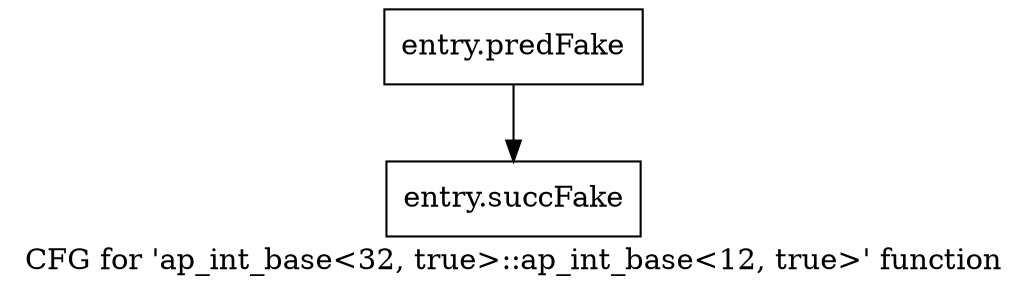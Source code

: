 digraph "CFG for 'ap_int_base\<32, true\>::ap_int_base\<12, true\>' function" {
	label="CFG for 'ap_int_base\<32, true\>::ap_int_base\<12, true\>' function";

	Node0x5a4f4a0 [shape=record,filename="",linenumber="",label="{entry.predFake}"];
	Node0x5a4f4a0 -> Node0x5ac50f0[ callList="" memoryops="" filename="/home/omerfaruk/tools/Xilinx/Vitis_HLS/2023.2/include/etc/ap_int_base.h" execusionnum="3"];
	Node0x5ac50f0 [shape=record,filename="/home/omerfaruk/tools/Xilinx/Vitis_HLS/2023.2/include/etc/ap_int_base.h",linenumber="181",label="{entry.succFake}"];
}
